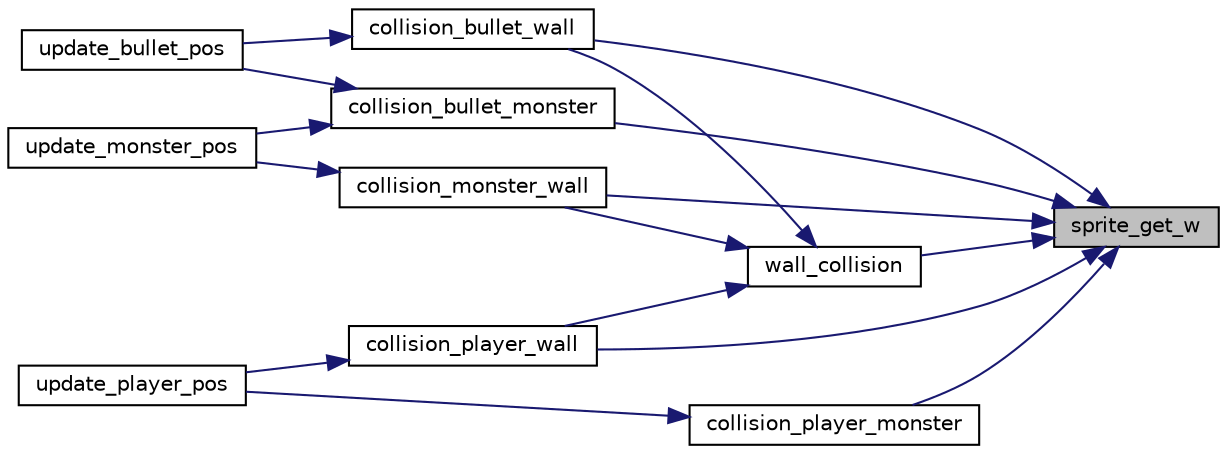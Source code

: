 digraph "sprite_get_w"
{
 // LATEX_PDF_SIZE
  edge [fontname="Helvetica",fontsize="10",labelfontname="Helvetica",labelfontsize="10"];
  node [fontname="Helvetica",fontsize="10",shape=record];
  rankdir="RL";
  Node1 [label="sprite_get_w",height=0.2,width=0.4,color="black", fillcolor="grey75", style="filled", fontcolor="black",tooltip=" "];
  Node1 -> Node2 [dir="back",color="midnightblue",fontsize="10",style="solid",fontname="Helvetica"];
  Node2 [label="collision_bullet_monster",height=0.2,width=0.4,color="black", fillcolor="white", style="filled",URL="$elements_8c.html#a0a1e7d8c08cd85d691155ee384c9ea47",tooltip=" "];
  Node2 -> Node3 [dir="back",color="midnightblue",fontsize="10",style="solid",fontname="Helvetica"];
  Node3 [label="update_bullet_pos",height=0.2,width=0.4,color="black", fillcolor="white", style="filled",URL="$elements_8c.html#af6562f481cf612f465e12e0d9167c774",tooltip=" "];
  Node2 -> Node4 [dir="back",color="midnightblue",fontsize="10",style="solid",fontname="Helvetica"];
  Node4 [label="update_monster_pos",height=0.2,width=0.4,color="black", fillcolor="white", style="filled",URL="$elements_8c.html#a5f7b99d83f9b033ad69c25a76eb1d43b",tooltip=" "];
  Node1 -> Node5 [dir="back",color="midnightblue",fontsize="10",style="solid",fontname="Helvetica"];
  Node5 [label="collision_bullet_wall",height=0.2,width=0.4,color="black", fillcolor="white", style="filled",URL="$elements_8c.html#ae2d15848c30d1808124b8ef3ab8a475f",tooltip=" "];
  Node5 -> Node3 [dir="back",color="midnightblue",fontsize="10",style="solid",fontname="Helvetica"];
  Node1 -> Node6 [dir="back",color="midnightblue",fontsize="10",style="solid",fontname="Helvetica"];
  Node6 [label="collision_monster_wall",height=0.2,width=0.4,color="black", fillcolor="white", style="filled",URL="$elements_8c.html#a624c72f95b8d2e974d70df1066267487",tooltip=" "];
  Node6 -> Node4 [dir="back",color="midnightblue",fontsize="10",style="solid",fontname="Helvetica"];
  Node1 -> Node7 [dir="back",color="midnightblue",fontsize="10",style="solid",fontname="Helvetica"];
  Node7 [label="collision_player_monster",height=0.2,width=0.4,color="black", fillcolor="white", style="filled",URL="$elements_8c.html#a4e0464bbee168a97c81eb8563e0f5bca",tooltip=" "];
  Node7 -> Node8 [dir="back",color="midnightblue",fontsize="10",style="solid",fontname="Helvetica"];
  Node8 [label="update_player_pos",height=0.2,width=0.4,color="black", fillcolor="white", style="filled",URL="$elements_8c.html#a5fcf4fe14e5af4401245d7bfc86df21e",tooltip=" "];
  Node1 -> Node9 [dir="back",color="midnightblue",fontsize="10",style="solid",fontname="Helvetica"];
  Node9 [label="collision_player_wall",height=0.2,width=0.4,color="black", fillcolor="white", style="filled",URL="$elements_8c.html#afdc84cfca8a98585433ff3b1ed0385bd",tooltip=" "];
  Node9 -> Node8 [dir="back",color="midnightblue",fontsize="10",style="solid",fontname="Helvetica"];
  Node1 -> Node10 [dir="back",color="midnightblue",fontsize="10",style="solid",fontname="Helvetica"];
  Node10 [label="wall_collision",height=0.2,width=0.4,color="black", fillcolor="white", style="filled",URL="$elements_8c.html#af36a0e3094a37f31c083a5035ed949a6",tooltip=" "];
  Node10 -> Node5 [dir="back",color="midnightblue",fontsize="10",style="solid",fontname="Helvetica"];
  Node10 -> Node6 [dir="back",color="midnightblue",fontsize="10",style="solid",fontname="Helvetica"];
  Node10 -> Node9 [dir="back",color="midnightblue",fontsize="10",style="solid",fontname="Helvetica"];
}
